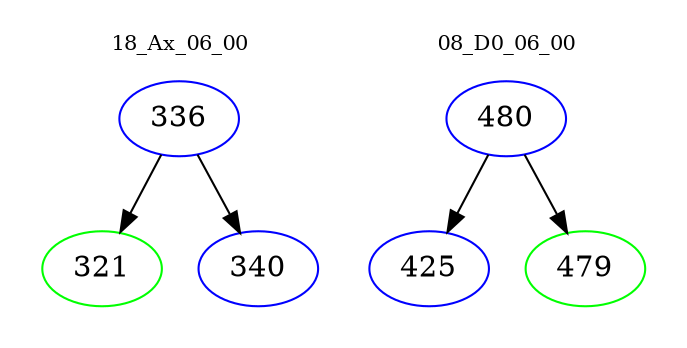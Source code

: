 digraph{
subgraph cluster_0 {
color = white
label = "18_Ax_06_00";
fontsize=10;
T0_336 [label="336", color="blue"]
T0_336 -> T0_321 [color="black"]
T0_321 [label="321", color="green"]
T0_336 -> T0_340 [color="black"]
T0_340 [label="340", color="blue"]
}
subgraph cluster_1 {
color = white
label = "08_D0_06_00";
fontsize=10;
T1_480 [label="480", color="blue"]
T1_480 -> T1_425 [color="black"]
T1_425 [label="425", color="blue"]
T1_480 -> T1_479 [color="black"]
T1_479 [label="479", color="green"]
}
}
